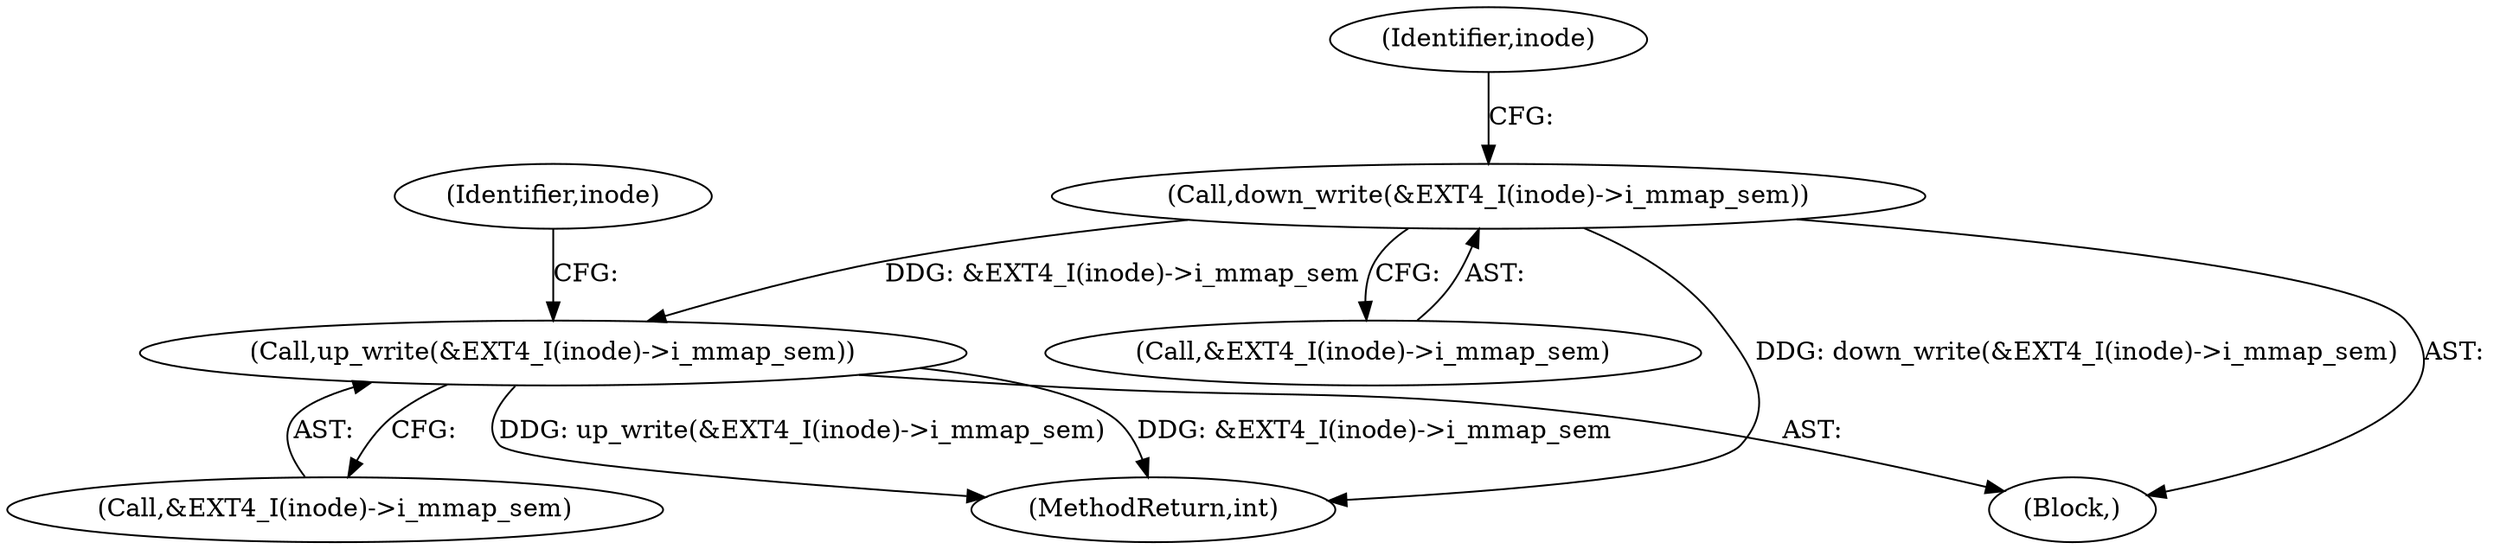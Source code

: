 digraph "0_linux_ea3d7209ca01da209cda6f0dea8be9cc4b7a933b_0@API" {
"1000276" [label="(Call,down_write(&EXT4_I(inode)->i_mmap_sem))"];
"1000478" [label="(Call,up_write(&EXT4_I(inode)->i_mmap_sem))"];
"1000478" [label="(Call,up_write(&EXT4_I(inode)->i_mmap_sem))"];
"1000494" [label="(MethodReturn,int)"];
"1000479" [label="(Call,&EXT4_I(inode)->i_mmap_sem)"];
"1000485" [label="(Identifier,inode)"];
"1000283" [label="(Identifier,inode)"];
"1000277" [label="(Call,&EXT4_I(inode)->i_mmap_sem)"];
"1000118" [label="(Block,)"];
"1000276" [label="(Call,down_write(&EXT4_I(inode)->i_mmap_sem))"];
"1000276" -> "1000118"  [label="AST: "];
"1000276" -> "1000277"  [label="CFG: "];
"1000277" -> "1000276"  [label="AST: "];
"1000283" -> "1000276"  [label="CFG: "];
"1000276" -> "1000494"  [label="DDG: down_write(&EXT4_I(inode)->i_mmap_sem)"];
"1000276" -> "1000478"  [label="DDG: &EXT4_I(inode)->i_mmap_sem"];
"1000478" -> "1000118"  [label="AST: "];
"1000478" -> "1000479"  [label="CFG: "];
"1000479" -> "1000478"  [label="AST: "];
"1000485" -> "1000478"  [label="CFG: "];
"1000478" -> "1000494"  [label="DDG: &EXT4_I(inode)->i_mmap_sem"];
"1000478" -> "1000494"  [label="DDG: up_write(&EXT4_I(inode)->i_mmap_sem)"];
}
